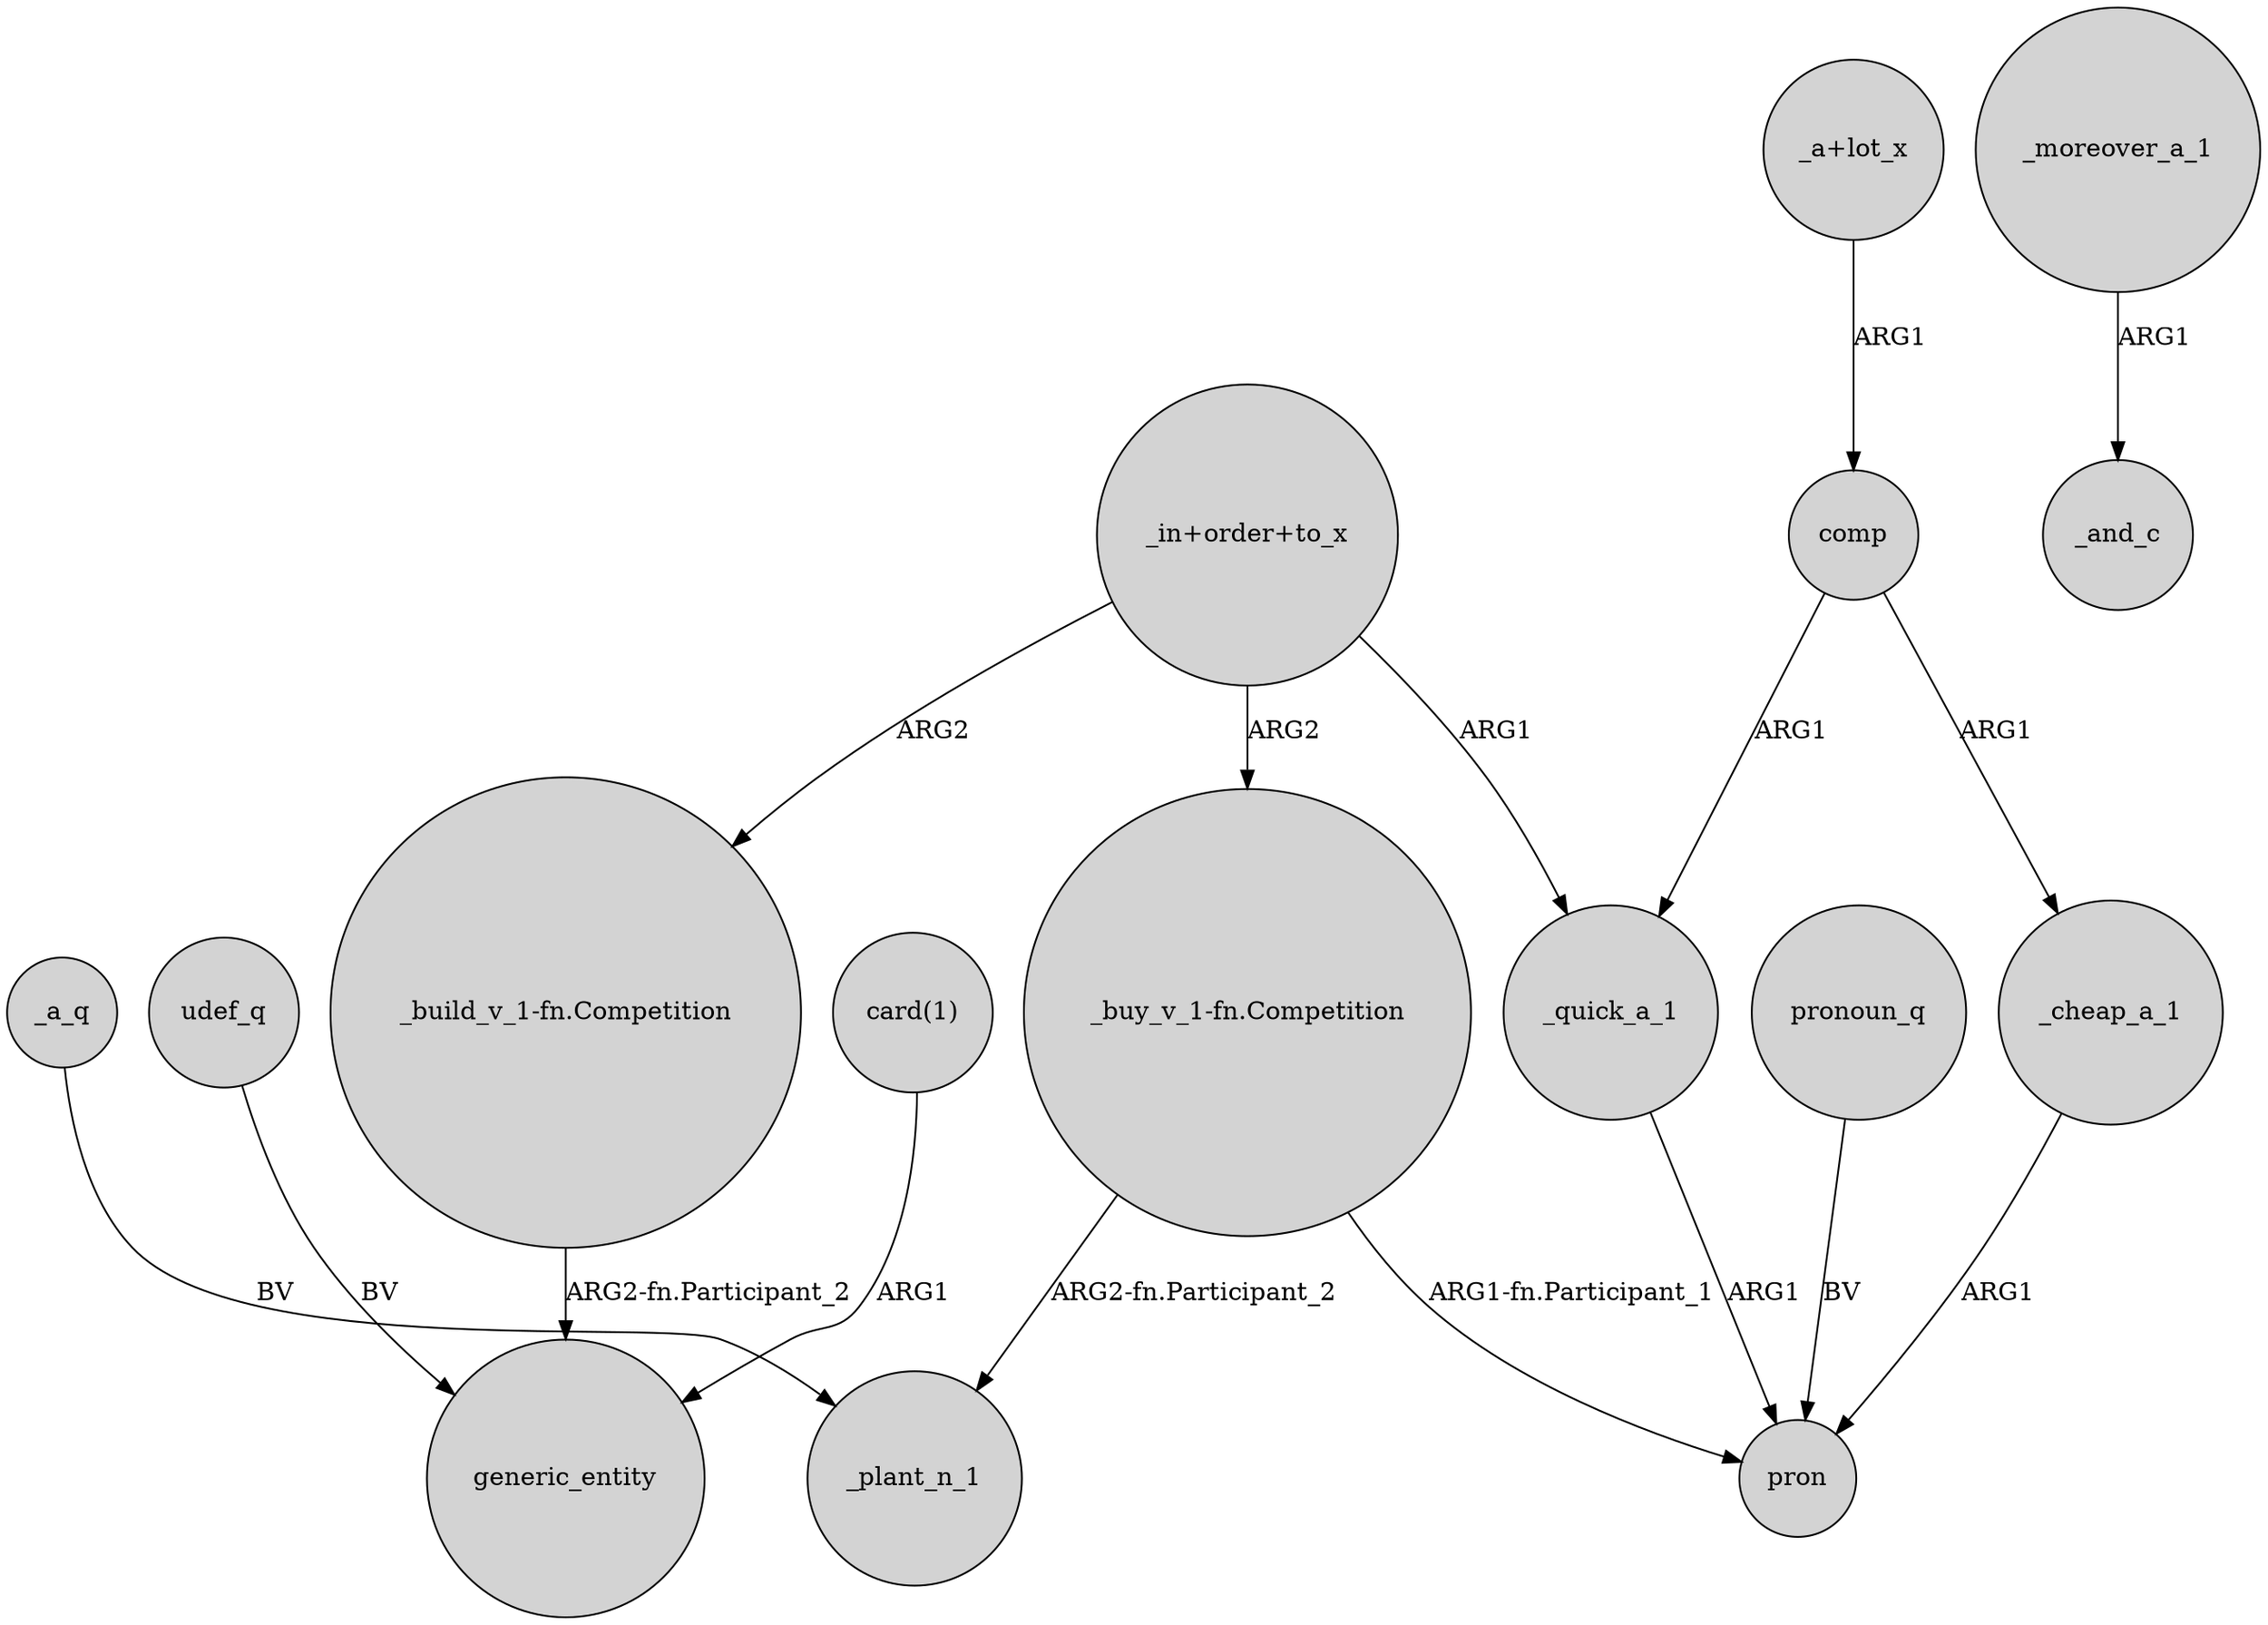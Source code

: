 digraph {
	node [shape=circle style=filled]
	comp -> _quick_a_1 [label=ARG1]
	"_in+order+to_x" -> "_buy_v_1-fn.Competition" [label=ARG2]
	_moreover_a_1 -> _and_c [label=ARG1]
	"card(1)" -> generic_entity [label=ARG1]
	_cheap_a_1 -> pron [label=ARG1]
	"_in+order+to_x" -> "_build_v_1-fn.Competition" [label=ARG2]
	"_buy_v_1-fn.Competition" -> pron [label="ARG1-fn.Participant_1"]
	"_build_v_1-fn.Competition" -> generic_entity [label="ARG2-fn.Participant_2"]
	_quick_a_1 -> pron [label=ARG1]
	"_a+lot_x" -> comp [label=ARG1]
	udef_q -> generic_entity [label=BV]
	"_in+order+to_x" -> _quick_a_1 [label=ARG1]
	pronoun_q -> pron [label=BV]
	_a_q -> _plant_n_1 [label=BV]
	comp -> _cheap_a_1 [label=ARG1]
	"_buy_v_1-fn.Competition" -> _plant_n_1 [label="ARG2-fn.Participant_2"]
}
